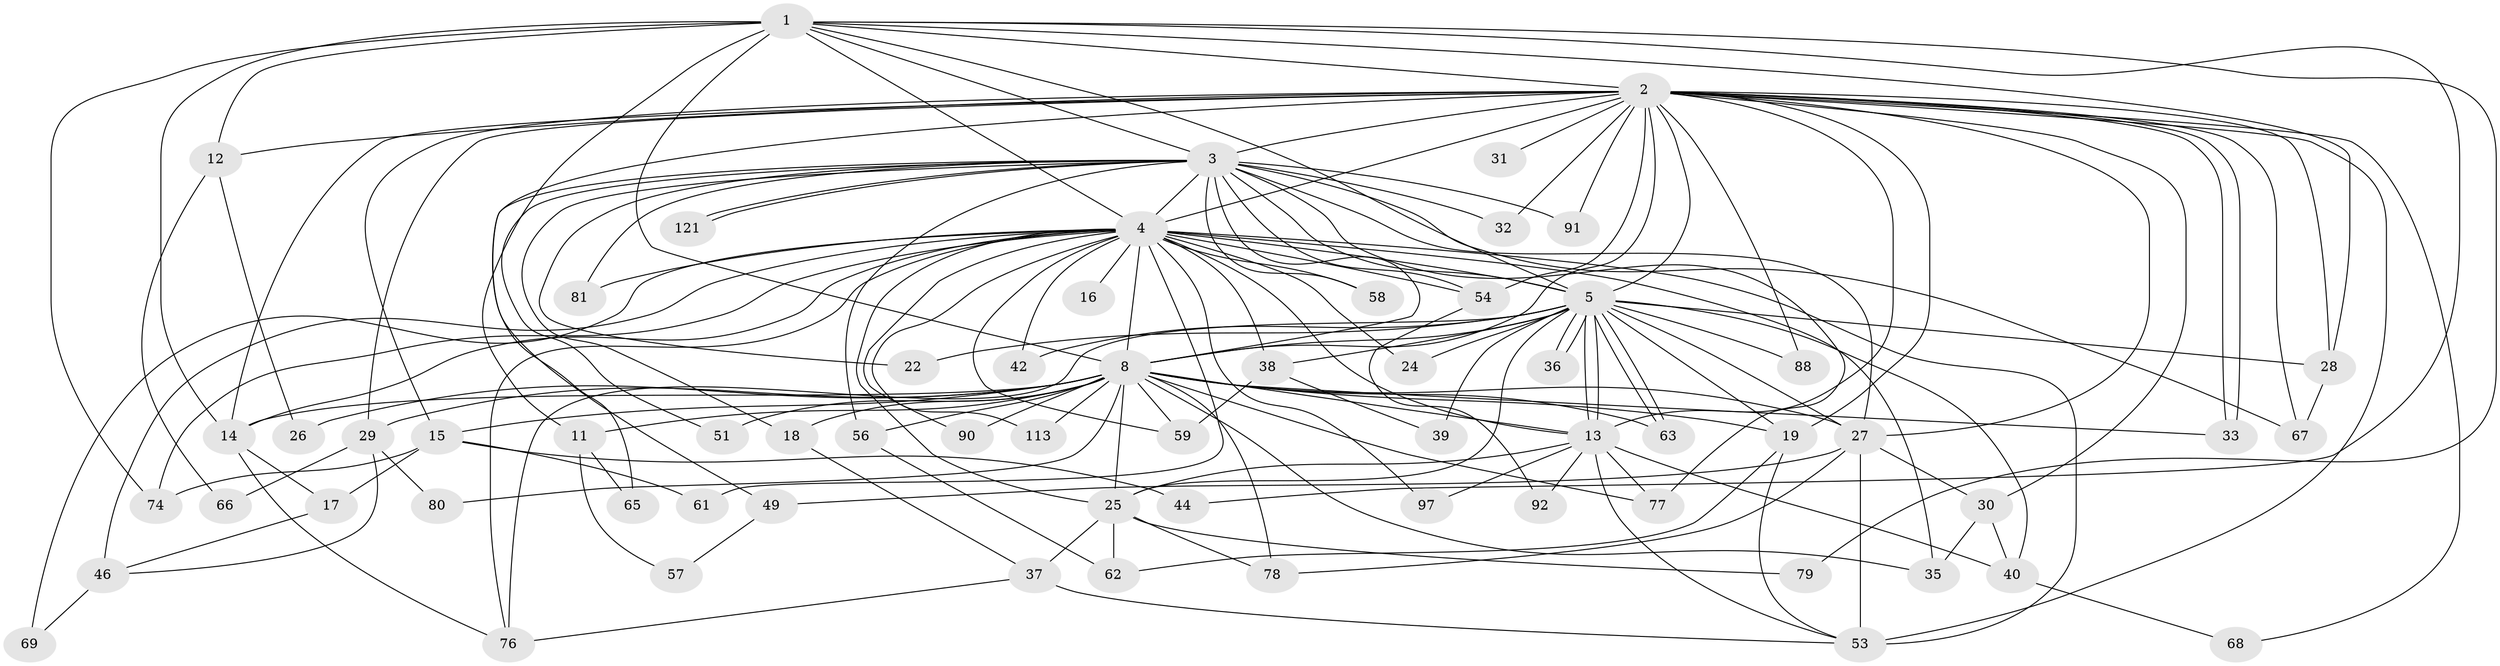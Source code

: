 // original degree distribution, {16: 0.022900763358778626, 29: 0.007633587786259542, 26: 0.015267175572519083, 36: 0.007633587786259542, 13: 0.007633587786259542, 17: 0.007633587786259542, 23: 0.007633587786259542, 4: 0.0916030534351145, 12: 0.007633587786259542, 6: 0.04580152671755725, 2: 0.5267175572519084, 3: 0.1984732824427481, 5: 0.03816793893129771, 10: 0.007633587786259542, 9: 0.007633587786259542}
// Generated by graph-tools (version 1.1) at 2025/13/03/09/25 04:13:56]
// undirected, 65 vertices, 160 edges
graph export_dot {
graph [start="1"]
  node [color=gray90,style=filled];
  1 [super="+93"];
  2 [super="+10+129+122+45+71+120+52+43+20"];
  3;
  4 [super="+55+7+50+9+64"];
  5 [super="+6+102+83+95+127"];
  8 [super="+41+70+21+94+112+34"];
  11;
  12;
  13 [super="+73"];
  14;
  15;
  16;
  17;
  18;
  19;
  22;
  24;
  25;
  26;
  27 [super="+47"];
  28;
  29 [super="+85"];
  30;
  31;
  32 [super="+124"];
  33;
  35 [super="+87"];
  36;
  37;
  38;
  39;
  40 [super="+48"];
  42;
  44;
  46 [super="+98"];
  49;
  51;
  53 [super="+89"];
  54 [super="+82"];
  56;
  57;
  58 [super="+72"];
  59 [super="+101"];
  61;
  62 [super="+84"];
  63 [super="+115"];
  65;
  66;
  67 [super="+100"];
  68;
  69 [super="+75"];
  74;
  76 [super="+105+108"];
  77 [super="+110"];
  78 [super="+118"];
  79;
  80;
  81;
  88;
  90;
  91;
  92;
  97;
  113;
  121;
  1 -- 2 [weight=2];
  1 -- 3;
  1 -- 4 [weight=4];
  1 -- 5 [weight=3];
  1 -- 8;
  1 -- 11;
  1 -- 12;
  1 -- 14;
  1 -- 28;
  1 -- 44;
  1 -- 79;
  1 -- 74;
  2 -- 3 [weight=2];
  2 -- 4 [weight=7];
  2 -- 5 [weight=7];
  2 -- 8 [weight=3];
  2 -- 15;
  2 -- 29 [weight=2];
  2 -- 31 [weight=2];
  2 -- 32;
  2 -- 33;
  2 -- 33;
  2 -- 53;
  2 -- 65;
  2 -- 67;
  2 -- 68;
  2 -- 91;
  2 -- 12;
  2 -- 19;
  2 -- 54;
  2 -- 30;
  2 -- 13 [weight=2];
  2 -- 88;
  2 -- 28;
  2 -- 14;
  2 -- 27;
  3 -- 4 [weight=3];
  3 -- 5 [weight=2];
  3 -- 8;
  3 -- 18;
  3 -- 22;
  3 -- 27;
  3 -- 32 [weight=2];
  3 -- 49;
  3 -- 51;
  3 -- 54;
  3 -- 56;
  3 -- 58;
  3 -- 67;
  3 -- 77 [weight=2];
  3 -- 81;
  3 -- 91;
  3 -- 121;
  3 -- 121;
  4 -- 5 [weight=9];
  4 -- 8 [weight=5];
  4 -- 58 [weight=3];
  4 -- 90 [weight=2];
  4 -- 25 [weight=2];
  4 -- 35;
  4 -- 38;
  4 -- 42;
  4 -- 74;
  4 -- 16 [weight=2];
  4 -- 113;
  4 -- 59;
  4 -- 69 [weight=2];
  4 -- 76;
  4 -- 13;
  4 -- 14;
  4 -- 81;
  4 -- 24;
  4 -- 97;
  4 -- 46 [weight=2];
  4 -- 54;
  4 -- 61;
  4 -- 53 [weight=2];
  5 -- 8 [weight=5];
  5 -- 13;
  5 -- 13;
  5 -- 19;
  5 -- 22;
  5 -- 25;
  5 -- 27 [weight=2];
  5 -- 28;
  5 -- 36;
  5 -- 36;
  5 -- 38 [weight=2];
  5 -- 39;
  5 -- 40;
  5 -- 63;
  5 -- 63;
  5 -- 42;
  5 -- 24;
  5 -- 88;
  5 -- 76;
  8 -- 11;
  8 -- 15;
  8 -- 18;
  8 -- 26;
  8 -- 77;
  8 -- 80;
  8 -- 19;
  8 -- 51;
  8 -- 56;
  8 -- 78;
  8 -- 14;
  8 -- 35;
  8 -- 13 [weight=3];
  8 -- 113;
  8 -- 90;
  8 -- 29;
  8 -- 63;
  8 -- 33;
  8 -- 25;
  8 -- 27 [weight=2];
  8 -- 59;
  11 -- 57;
  11 -- 65;
  12 -- 26;
  12 -- 66;
  13 -- 25;
  13 -- 97;
  13 -- 40;
  13 -- 77;
  13 -- 92;
  13 -- 53;
  14 -- 17;
  14 -- 76;
  15 -- 17;
  15 -- 44;
  15 -- 61;
  15 -- 74;
  17 -- 46;
  18 -- 37;
  19 -- 53;
  19 -- 62;
  25 -- 37;
  25 -- 62;
  25 -- 79;
  25 -- 78;
  27 -- 30;
  27 -- 49;
  27 -- 78;
  27 -- 53;
  28 -- 67;
  29 -- 66;
  29 -- 80;
  29 -- 46;
  30 -- 40;
  30 -- 35;
  37 -- 76;
  37 -- 53;
  38 -- 39;
  38 -- 59;
  40 -- 68;
  46 -- 69;
  49 -- 57;
  54 -- 92;
  56 -- 62;
}
